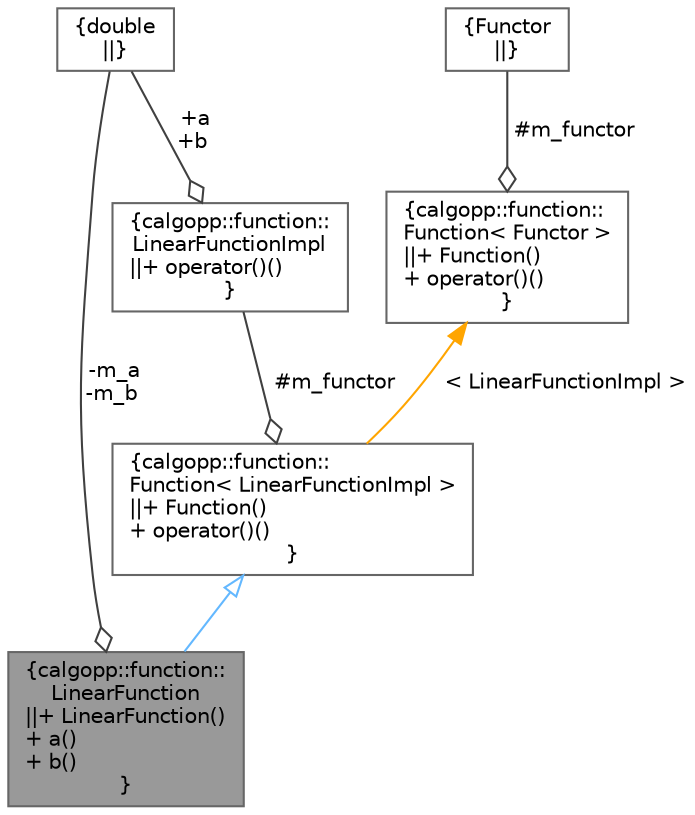 digraph "calgopp::function::LinearFunction"
{
 // LATEX_PDF_SIZE
  bgcolor="transparent";
  edge [fontname=Helvetica,fontsize=10,labelfontname=Helvetica,labelfontsize=10];
  node [fontname=Helvetica,fontsize=10,shape=box,height=0.2,width=0.4];
  Node1 [label="{calgopp::function::\lLinearFunction\n||+ LinearFunction()\l+ a()\l+ b()\l}",height=0.2,width=0.4,color="gray40", fillcolor="grey60", style="filled", fontcolor="black",tooltip=" "];
  Node2 -> Node1 [dir="back",color="steelblue1",style="solid",arrowtail="onormal"];
  Node2 [label="{calgopp::function::\lFunction\< LinearFunctionImpl \>\n||+ Function()\l+ operator()()\l}",height=0.2,width=0.4,color="gray40", fillcolor="white", style="filled",URL="$classcalgopp_1_1function_1_1Function.html",tooltip=" "];
  Node3 -> Node2 [color="grey25",style="solid",label=" #m_functor" ,arrowhead="odiamond"];
  Node3 [label="{calgopp::function::\lLinearFunctionImpl\n||+ operator()()\l}",height=0.2,width=0.4,color="gray40", fillcolor="white", style="filled",URL="$structcalgopp_1_1function_1_1LinearFunctionImpl.html",tooltip=" "];
  Node4 -> Node3 [color="grey25",style="solid",label=" +a\n+b" ,arrowhead="odiamond"];
  Node4 [label="{double\n||}",height=0.2,width=0.4,color="gray40", fillcolor="white", style="filled",tooltip=" "];
  Node5 -> Node2 [dir="back",color="orange",style="solid",label=" \< LinearFunctionImpl \>" ];
  Node5 [label="{calgopp::function::\lFunction\< Functor \>\n||+ Function()\l+ operator()()\l}",height=0.2,width=0.4,color="gray40", fillcolor="white", style="filled",URL="$classcalgopp_1_1function_1_1Function.html",tooltip=" "];
  Node6 -> Node5 [color="grey25",style="solid",label=" #m_functor" ,arrowhead="odiamond"];
  Node6 [label="{Functor\n||}",height=0.2,width=0.4,color="gray40", fillcolor="white", style="filled",tooltip=" "];
  Node4 -> Node1 [color="grey25",style="solid",label=" -m_a\n-m_b" ,arrowhead="odiamond"];
}
